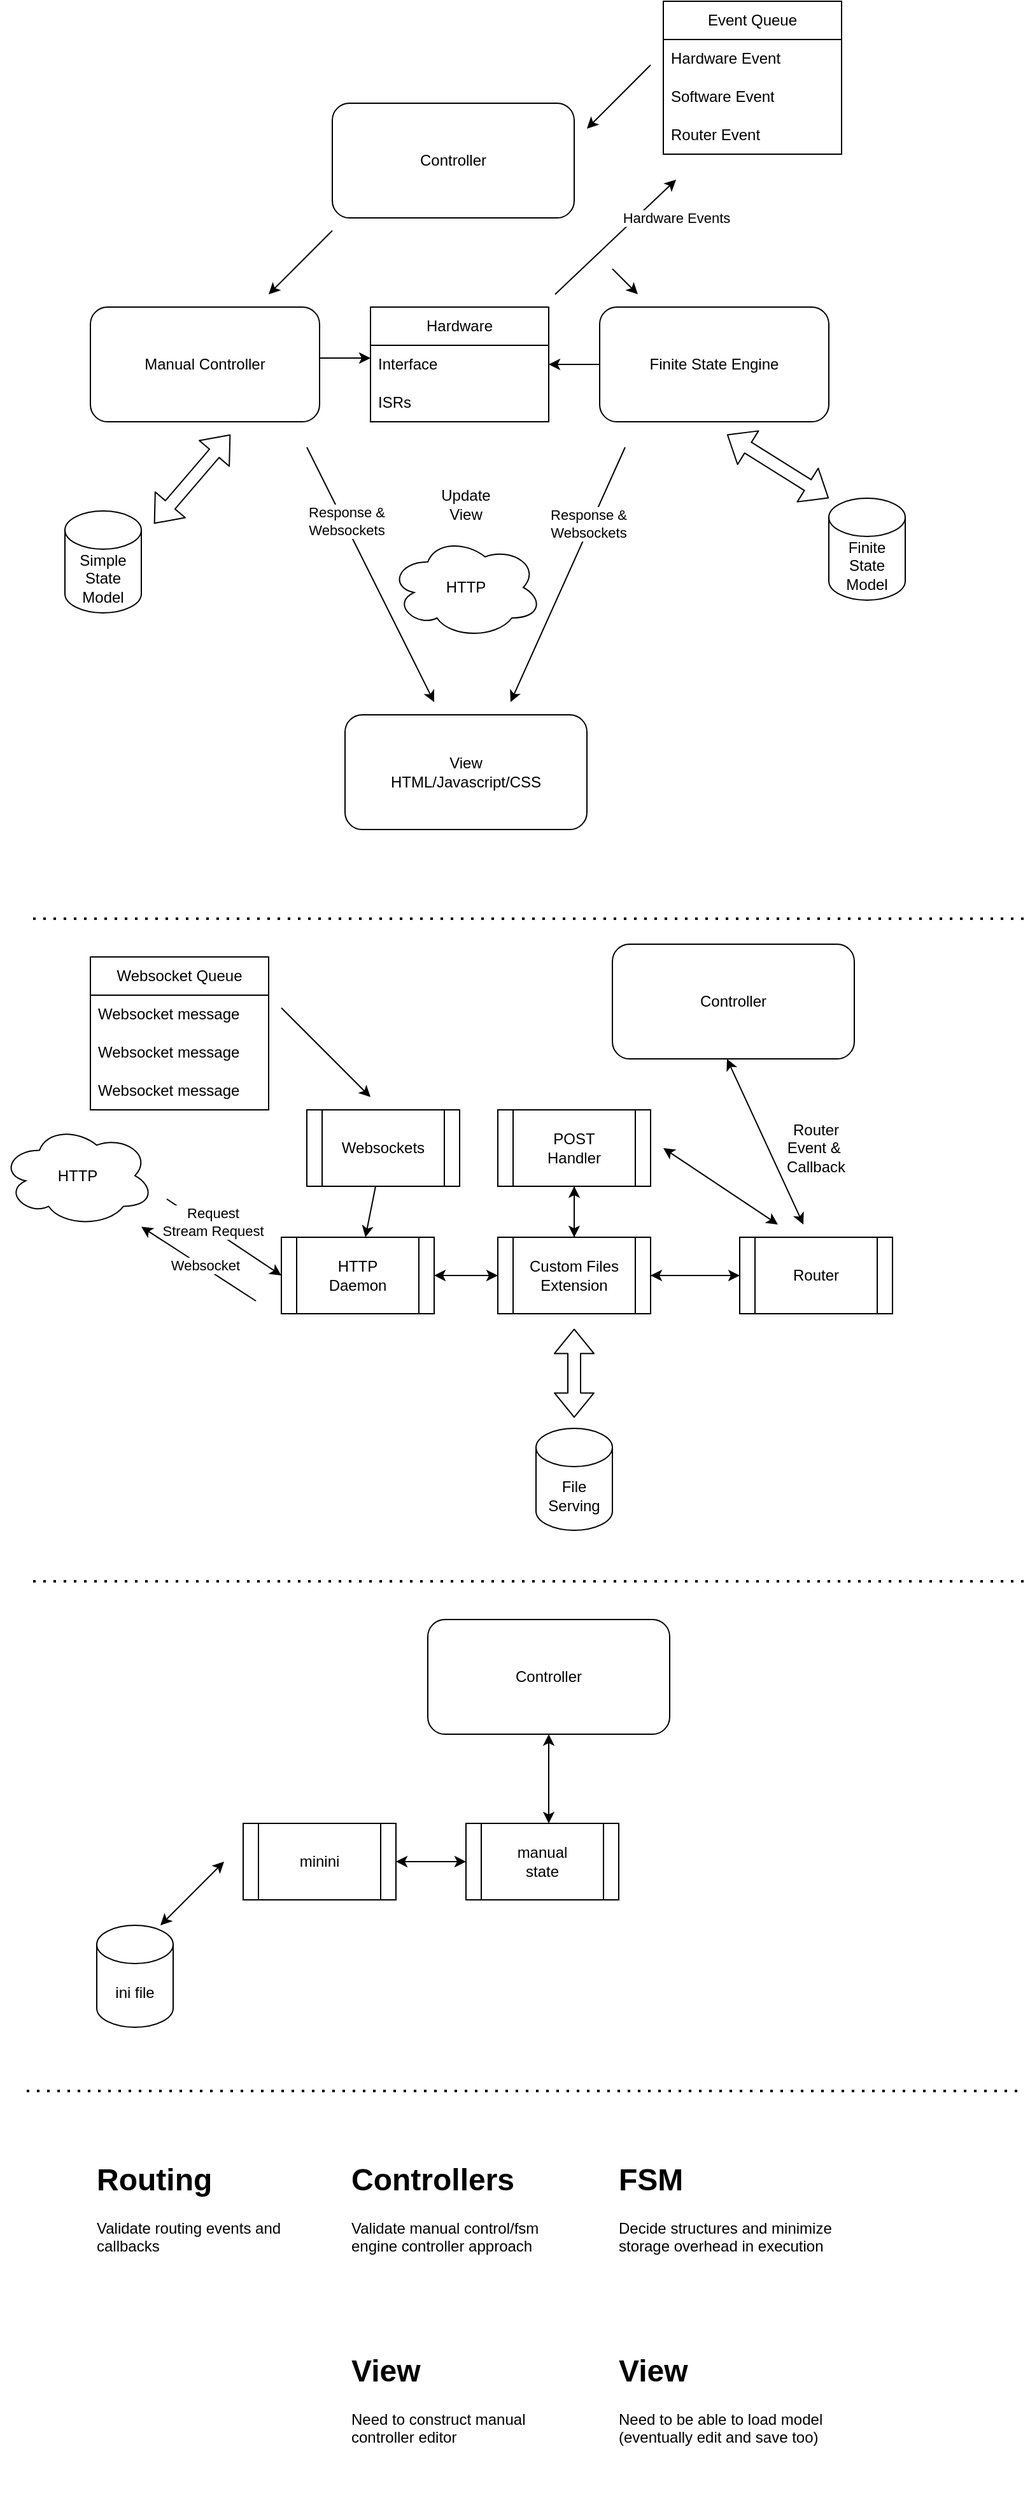 <mxfile>
    <diagram id="6FCfy9t11IPN9S4ZT2j2" name="Page-1">
        <mxGraphModel dx="1193" dy="975" grid="1" gridSize="10" guides="1" tooltips="1" connect="1" arrows="1" fold="1" page="1" pageScale="1" pageWidth="850" pageHeight="1100" math="0" shadow="0">
            <root>
                <mxCell id="0"/>
                <mxCell id="1" parent="0"/>
                <mxCell id="2" value="Controller" style="rounded=1;whiteSpace=wrap;html=1;" vertex="1" parent="1">
                    <mxGeometry x="270" y="120" width="190" height="90" as="geometry"/>
                </mxCell>
                <mxCell id="3" value="Finite State Engine" style="rounded=1;whiteSpace=wrap;html=1;" vertex="1" parent="1">
                    <mxGeometry x="480" y="280" width="180" height="90" as="geometry"/>
                </mxCell>
                <mxCell id="4" value="Manual Controller" style="rounded=1;whiteSpace=wrap;html=1;" vertex="1" parent="1">
                    <mxGeometry x="80" y="280" width="180" height="90" as="geometry"/>
                </mxCell>
                <mxCell id="5" value="Finite&lt;br&gt;State&lt;br&gt;Model" style="shape=cylinder3;whiteSpace=wrap;html=1;boundedLbl=1;backgroundOutline=1;size=15;" vertex="1" parent="1">
                    <mxGeometry x="660" y="430" width="60" height="80" as="geometry"/>
                </mxCell>
                <mxCell id="6" value="" style="shape=flexArrow;endArrow=classic;startArrow=classic;html=1;" edge="1" parent="1">
                    <mxGeometry width="100" height="100" relative="1" as="geometry">
                        <mxPoint x="660" y="430" as="sourcePoint"/>
                        <mxPoint x="580" y="380" as="targetPoint"/>
                    </mxGeometry>
                </mxCell>
                <mxCell id="7" value="Event Queue" style="swimlane;fontStyle=0;childLayout=stackLayout;horizontal=1;startSize=30;horizontalStack=0;resizeParent=1;resizeParentMax=0;resizeLast=0;collapsible=1;marginBottom=0;whiteSpace=wrap;html=1;" vertex="1" parent="1">
                    <mxGeometry x="530" y="40" width="140" height="120" as="geometry"/>
                </mxCell>
                <mxCell id="8" value="Hardware Event" style="text;strokeColor=none;fillColor=none;align=left;verticalAlign=middle;spacingLeft=4;spacingRight=4;overflow=hidden;points=[[0,0.5],[1,0.5]];portConstraint=eastwest;rotatable=0;whiteSpace=wrap;html=1;" vertex="1" parent="7">
                    <mxGeometry y="30" width="140" height="30" as="geometry"/>
                </mxCell>
                <mxCell id="9" value="Software Event" style="text;strokeColor=none;fillColor=none;align=left;verticalAlign=middle;spacingLeft=4;spacingRight=4;overflow=hidden;points=[[0,0.5],[1,0.5]];portConstraint=eastwest;rotatable=0;whiteSpace=wrap;html=1;" vertex="1" parent="7">
                    <mxGeometry y="60" width="140" height="30" as="geometry"/>
                </mxCell>
                <mxCell id="10" value="Router Event" style="text;strokeColor=none;fillColor=none;align=left;verticalAlign=middle;spacingLeft=4;spacingRight=4;overflow=hidden;points=[[0,0.5],[1,0.5]];portConstraint=eastwest;rotatable=0;whiteSpace=wrap;html=1;" vertex="1" parent="7">
                    <mxGeometry y="90" width="140" height="30" as="geometry"/>
                </mxCell>
                <mxCell id="11" value="" style="endArrow=classic;html=1;" edge="1" parent="1">
                    <mxGeometry width="50" height="50" relative="1" as="geometry">
                        <mxPoint x="520" y="90" as="sourcePoint"/>
                        <mxPoint x="470" y="140" as="targetPoint"/>
                    </mxGeometry>
                </mxCell>
                <mxCell id="12" value="Simple&lt;br&gt;State&lt;br&gt;Model" style="shape=cylinder3;whiteSpace=wrap;html=1;boundedLbl=1;backgroundOutline=1;size=15;" vertex="1" parent="1">
                    <mxGeometry x="60" y="440" width="60" height="80" as="geometry"/>
                </mxCell>
                <mxCell id="13" value="" style="shape=flexArrow;endArrow=classic;startArrow=classic;html=1;" edge="1" parent="1">
                    <mxGeometry width="100" height="100" relative="1" as="geometry">
                        <mxPoint x="130" y="450" as="sourcePoint"/>
                        <mxPoint x="190" y="380" as="targetPoint"/>
                    </mxGeometry>
                </mxCell>
                <mxCell id="14" value="View&lt;br&gt;HTML/Javascript/CSS" style="rounded=1;whiteSpace=wrap;html=1;" vertex="1" parent="1">
                    <mxGeometry x="280" y="600" width="190" height="90" as="geometry"/>
                </mxCell>
                <mxCell id="15" value="" style="endArrow=classic;html=1;" edge="1" parent="1">
                    <mxGeometry width="50" height="50" relative="1" as="geometry">
                        <mxPoint x="250" y="390" as="sourcePoint"/>
                        <mxPoint x="350" y="590" as="targetPoint"/>
                    </mxGeometry>
                </mxCell>
                <mxCell id="24" value="Response &amp;amp;&lt;br&gt;Websockets" style="edgeLabel;html=1;align=center;verticalAlign=middle;resizable=0;points=[];" vertex="1" connectable="0" parent="15">
                    <mxGeometry x="-0.416" y="2" relative="1" as="geometry">
                        <mxPoint as="offset"/>
                    </mxGeometry>
                </mxCell>
                <mxCell id="16" value="Update View" style="text;html=1;strokeColor=none;fillColor=none;align=center;verticalAlign=middle;whiteSpace=wrap;rounded=0;" vertex="1" parent="1">
                    <mxGeometry x="345" y="420" width="60" height="30" as="geometry"/>
                </mxCell>
                <mxCell id="18" value="" style="endArrow=classic;html=1;" edge="1" parent="1">
                    <mxGeometry width="50" height="50" relative="1" as="geometry">
                        <mxPoint x="500" y="390" as="sourcePoint"/>
                        <mxPoint x="410" y="590" as="targetPoint"/>
                    </mxGeometry>
                </mxCell>
                <mxCell id="25" value="Response &amp;amp;&lt;br&gt;Websockets" style="edgeLabel;html=1;align=center;verticalAlign=middle;resizable=0;points=[];" vertex="1" connectable="0" parent="18">
                    <mxGeometry x="-0.364" y="-2" relative="1" as="geometry">
                        <mxPoint x="1" y="-3" as="offset"/>
                    </mxGeometry>
                </mxCell>
                <mxCell id="20" value="HTTP" style="ellipse;shape=cloud;whiteSpace=wrap;html=1;" vertex="1" parent="1">
                    <mxGeometry x="315" y="460" width="120" height="80" as="geometry"/>
                </mxCell>
                <mxCell id="26" value="Hardware" style="swimlane;fontStyle=0;childLayout=stackLayout;horizontal=1;startSize=30;horizontalStack=0;resizeParent=1;resizeParentMax=0;resizeLast=0;collapsible=1;marginBottom=0;whiteSpace=wrap;html=1;" vertex="1" parent="1">
                    <mxGeometry x="300" y="280" width="140" height="90" as="geometry"/>
                </mxCell>
                <mxCell id="27" value="Interface" style="text;strokeColor=none;fillColor=none;align=left;verticalAlign=middle;spacingLeft=4;spacingRight=4;overflow=hidden;points=[[0,0.5],[1,0.5]];portConstraint=eastwest;rotatable=0;whiteSpace=wrap;html=1;" vertex="1" parent="26">
                    <mxGeometry y="30" width="140" height="30" as="geometry"/>
                </mxCell>
                <mxCell id="28" value="ISRs" style="text;strokeColor=none;fillColor=none;align=left;verticalAlign=middle;spacingLeft=4;spacingRight=4;overflow=hidden;points=[[0,0.5],[1,0.5]];portConstraint=eastwest;rotatable=0;whiteSpace=wrap;html=1;" vertex="1" parent="26">
                    <mxGeometry y="60" width="140" height="30" as="geometry"/>
                </mxCell>
                <mxCell id="30" value="" style="endArrow=classic;html=1;" edge="1" parent="1">
                    <mxGeometry width="50" height="50" relative="1" as="geometry">
                        <mxPoint x="445" y="270" as="sourcePoint"/>
                        <mxPoint x="540" y="180" as="targetPoint"/>
                    </mxGeometry>
                </mxCell>
                <mxCell id="31" value="Hardware Events" style="edgeLabel;html=1;align=center;verticalAlign=middle;resizable=0;points=[];" vertex="1" connectable="0" parent="30">
                    <mxGeometry x="0.025" y="4" relative="1" as="geometry">
                        <mxPoint x="49" y="-11" as="offset"/>
                    </mxGeometry>
                </mxCell>
                <mxCell id="34" value="" style="endArrow=classic;html=1;" edge="1" parent="1">
                    <mxGeometry width="50" height="50" relative="1" as="geometry">
                        <mxPoint x="260" y="320" as="sourcePoint"/>
                        <mxPoint x="300" y="320" as="targetPoint"/>
                    </mxGeometry>
                </mxCell>
                <mxCell id="36" value="" style="endArrow=classic;html=1;exitX=0;exitY=0.5;exitDx=0;exitDy=0;entryX=1;entryY=0.5;entryDx=0;entryDy=0;" edge="1" parent="1" source="3" target="27">
                    <mxGeometry width="50" height="50" relative="1" as="geometry">
                        <mxPoint x="370" y="350" as="sourcePoint"/>
                        <mxPoint x="420" y="300" as="targetPoint"/>
                    </mxGeometry>
                </mxCell>
                <mxCell id="37" value="" style="endArrow=classic;html=1;" edge="1" parent="1">
                    <mxGeometry width="50" height="50" relative="1" as="geometry">
                        <mxPoint x="270" y="220" as="sourcePoint"/>
                        <mxPoint x="220" y="270" as="targetPoint"/>
                    </mxGeometry>
                </mxCell>
                <mxCell id="39" value="" style="endArrow=classic;html=1;" edge="1" parent="1">
                    <mxGeometry width="50" height="50" relative="1" as="geometry">
                        <mxPoint x="490" y="250" as="sourcePoint"/>
                        <mxPoint x="510" y="270" as="targetPoint"/>
                    </mxGeometry>
                </mxCell>
                <mxCell id="41" value="" style="endArrow=none;dashed=1;html=1;dashPattern=1 3;strokeWidth=2;" edge="1" parent="1">
                    <mxGeometry width="50" height="50" relative="1" as="geometry">
                        <mxPoint x="35" y="760" as="sourcePoint"/>
                        <mxPoint x="815" y="760" as="targetPoint"/>
                    </mxGeometry>
                </mxCell>
                <mxCell id="42" value="HTTP" style="ellipse;shape=cloud;whiteSpace=wrap;html=1;" vertex="1" parent="1">
                    <mxGeometry x="10" y="921.72" width="120" height="80" as="geometry"/>
                </mxCell>
                <mxCell id="65" style="edgeStyle=none;html=1;entryX=1;entryY=0.5;entryDx=0;entryDy=0;" edge="1" parent="1" source="43" target="46">
                    <mxGeometry relative="1" as="geometry"/>
                </mxCell>
                <mxCell id="43" value="Router" style="shape=process;whiteSpace=wrap;html=1;backgroundOutline=1;" vertex="1" parent="1">
                    <mxGeometry x="590" y="1010" width="120" height="60" as="geometry"/>
                </mxCell>
                <mxCell id="44" value="File&lt;br&gt;Serving" style="shape=cylinder3;whiteSpace=wrap;html=1;boundedLbl=1;backgroundOutline=1;size=15;" vertex="1" parent="1">
                    <mxGeometry x="430" y="1160" width="60" height="80" as="geometry"/>
                </mxCell>
                <mxCell id="45" value="Request&lt;br&gt;Stream Request" style="endArrow=classic;html=1;entryX=0;entryY=0.5;entryDx=0;entryDy=0;" edge="1" parent="1" target="49">
                    <mxGeometry x="-0.269" y="5" width="50" height="50" relative="1" as="geometry">
                        <mxPoint x="140" y="980" as="sourcePoint"/>
                        <mxPoint x="218" y="1033" as="targetPoint"/>
                        <Array as="points">
                            <mxPoint x="170" y="1000"/>
                        </Array>
                        <mxPoint as="offset"/>
                    </mxGeometry>
                </mxCell>
                <mxCell id="59" value="" style="edgeStyle=none;html=1;" edge="1" parent="1" source="46" target="49">
                    <mxGeometry relative="1" as="geometry"/>
                </mxCell>
                <mxCell id="63" value="" style="edgeStyle=none;html=1;" edge="1" parent="1" source="46" target="43">
                    <mxGeometry relative="1" as="geometry"/>
                </mxCell>
                <mxCell id="67" value="" style="edgeStyle=none;html=1;" edge="1" parent="1" source="46" target="66">
                    <mxGeometry relative="1" as="geometry"/>
                </mxCell>
                <mxCell id="46" value="Custom Files&lt;br&gt;Extension" style="shape=process;whiteSpace=wrap;html=1;backgroundOutline=1;" vertex="1" parent="1">
                    <mxGeometry x="400" y="1010" width="120" height="60" as="geometry"/>
                </mxCell>
                <mxCell id="47" value="" style="shape=flexArrow;endArrow=classic;startArrow=classic;html=1;" edge="1" parent="1">
                    <mxGeometry width="100" height="100" relative="1" as="geometry">
                        <mxPoint x="460" y="1151.72" as="sourcePoint"/>
                        <mxPoint x="460" y="1081.72" as="targetPoint"/>
                    </mxGeometry>
                </mxCell>
                <mxCell id="55" value="" style="edgeStyle=none;html=1;" edge="1" parent="1" source="48" target="49">
                    <mxGeometry relative="1" as="geometry"/>
                </mxCell>
                <mxCell id="48" value="Websockets" style="shape=process;whiteSpace=wrap;html=1;backgroundOutline=1;" vertex="1" parent="1">
                    <mxGeometry x="250" y="910" width="120" height="60" as="geometry"/>
                </mxCell>
                <mxCell id="58" value="" style="edgeStyle=none;html=1;" edge="1" parent="1" source="49" target="46">
                    <mxGeometry relative="1" as="geometry"/>
                </mxCell>
                <mxCell id="49" value="HTTP&lt;br&gt;Daemon" style="shape=process;whiteSpace=wrap;html=1;backgroundOutline=1;" vertex="1" parent="1">
                    <mxGeometry x="230" y="1010" width="120" height="60" as="geometry"/>
                </mxCell>
                <mxCell id="50" value="Websocket Queue" style="swimlane;fontStyle=0;childLayout=stackLayout;horizontal=1;startSize=30;horizontalStack=0;resizeParent=1;resizeParentMax=0;resizeLast=0;collapsible=1;marginBottom=0;whiteSpace=wrap;html=1;" vertex="1" parent="1">
                    <mxGeometry x="80" y="790" width="140" height="120" as="geometry"/>
                </mxCell>
                <mxCell id="51" value="Websocket message" style="text;strokeColor=none;fillColor=none;align=left;verticalAlign=middle;spacingLeft=4;spacingRight=4;overflow=hidden;points=[[0,0.5],[1,0.5]];portConstraint=eastwest;rotatable=0;whiteSpace=wrap;html=1;" vertex="1" parent="50">
                    <mxGeometry y="30" width="140" height="30" as="geometry"/>
                </mxCell>
                <mxCell id="52" value="Websocket message" style="text;strokeColor=none;fillColor=none;align=left;verticalAlign=middle;spacingLeft=4;spacingRight=4;overflow=hidden;points=[[0,0.5],[1,0.5]];portConstraint=eastwest;rotatable=0;whiteSpace=wrap;html=1;" vertex="1" parent="50">
                    <mxGeometry y="60" width="140" height="30" as="geometry"/>
                </mxCell>
                <mxCell id="53" value="Websocket message" style="text;strokeColor=none;fillColor=none;align=left;verticalAlign=middle;spacingLeft=4;spacingRight=4;overflow=hidden;points=[[0,0.5],[1,0.5]];portConstraint=eastwest;rotatable=0;whiteSpace=wrap;html=1;" vertex="1" parent="50">
                    <mxGeometry y="90" width="140" height="30" as="geometry"/>
                </mxCell>
                <mxCell id="54" value="" style="endArrow=classic;html=1;" edge="1" parent="1">
                    <mxGeometry width="50" height="50" relative="1" as="geometry">
                        <mxPoint x="230" y="830" as="sourcePoint"/>
                        <mxPoint x="300" y="900" as="targetPoint"/>
                    </mxGeometry>
                </mxCell>
                <mxCell id="61" value="" style="endArrow=classic;html=1;" edge="1" parent="1">
                    <mxGeometry width="50" height="50" relative="1" as="geometry">
                        <mxPoint x="210" y="1060" as="sourcePoint"/>
                        <mxPoint x="120" y="1001.72" as="targetPoint"/>
                    </mxGeometry>
                </mxCell>
                <mxCell id="62" value="Websocket" style="edgeLabel;html=1;align=center;verticalAlign=middle;resizable=0;points=[];" vertex="1" connectable="0" parent="61">
                    <mxGeometry x="0.39" y="-1" relative="1" as="geometry">
                        <mxPoint x="22" y="13" as="offset"/>
                    </mxGeometry>
                </mxCell>
                <mxCell id="69" style="edgeStyle=none;html=1;" edge="1" parent="1" source="66">
                    <mxGeometry relative="1" as="geometry">
                        <mxPoint x="460" y="1010" as="targetPoint"/>
                    </mxGeometry>
                </mxCell>
                <mxCell id="66" value="POST&lt;br&gt;Handler" style="shape=process;whiteSpace=wrap;html=1;backgroundOutline=1;" vertex="1" parent="1">
                    <mxGeometry x="400" y="910" width="120" height="60" as="geometry"/>
                </mxCell>
                <mxCell id="75" value="&lt;font color=&quot;#000000&quot;&gt;Router Event &amp;amp;&amp;nbsp;&lt;br&gt;Callback&lt;br&gt;&lt;/font&gt;" style="text;html=1;strokeColor=none;fillColor=none;align=center;verticalAlign=middle;whiteSpace=wrap;rounded=0;fontColor=#FF0000;" vertex="1" parent="1">
                    <mxGeometry x="620" y="925" width="60" height="30" as="geometry"/>
                </mxCell>
                <mxCell id="80" style="edgeStyle=none;html=1;startArrow=classic;startFill=1;" edge="1" parent="1">
                    <mxGeometry relative="1" as="geometry">
                        <mxPoint x="530" y="940" as="targetPoint"/>
                        <mxPoint x="620" y="1000" as="sourcePoint"/>
                    </mxGeometry>
                </mxCell>
                <mxCell id="82" value="" style="endArrow=none;dashed=1;html=1;dashPattern=1 3;strokeWidth=2;" edge="1" parent="1">
                    <mxGeometry width="50" height="50" relative="1" as="geometry">
                        <mxPoint x="35" y="1280" as="sourcePoint"/>
                        <mxPoint x="815" y="1280" as="targetPoint"/>
                    </mxGeometry>
                </mxCell>
                <mxCell id="83" value="ini file" style="shape=cylinder3;whiteSpace=wrap;html=1;boundedLbl=1;backgroundOutline=1;size=15;" vertex="1" parent="1">
                    <mxGeometry x="85" y="1550" width="60" height="80" as="geometry"/>
                </mxCell>
                <mxCell id="87" value="" style="edgeStyle=none;html=1;fontColor=#000000;startArrow=classic;startFill=1;" edge="1" parent="1" source="84" target="85">
                    <mxGeometry relative="1" as="geometry"/>
                </mxCell>
                <mxCell id="84" value="minini" style="shape=process;whiteSpace=wrap;html=1;backgroundOutline=1;fontColor=#000000;" vertex="1" parent="1">
                    <mxGeometry x="200" y="1470" width="120" height="60" as="geometry"/>
                </mxCell>
                <mxCell id="85" value="manual&lt;br&gt;state" style="shape=process;whiteSpace=wrap;html=1;backgroundOutline=1;fontColor=#000000;" vertex="1" parent="1">
                    <mxGeometry x="375" y="1470" width="120" height="60" as="geometry"/>
                </mxCell>
                <mxCell id="86" value="" style="endArrow=classic;startArrow=classic;html=1;fontColor=#000000;" edge="1" parent="1">
                    <mxGeometry width="50" height="50" relative="1" as="geometry">
                        <mxPoint x="135" y="1550" as="sourcePoint"/>
                        <mxPoint x="185" y="1500" as="targetPoint"/>
                    </mxGeometry>
                </mxCell>
                <mxCell id="89" value="Controller" style="rounded=1;whiteSpace=wrap;html=1;" vertex="1" parent="1">
                    <mxGeometry x="345" y="1310" width="190" height="90" as="geometry"/>
                </mxCell>
                <mxCell id="90" value="" style="endArrow=classic;startArrow=classic;html=1;fontColor=#000000;entryX=0.5;entryY=1;entryDx=0;entryDy=0;" edge="1" parent="1" target="89">
                    <mxGeometry width="50" height="50" relative="1" as="geometry">
                        <mxPoint x="440" y="1470" as="sourcePoint"/>
                        <mxPoint x="490" y="1420" as="targetPoint"/>
                    </mxGeometry>
                </mxCell>
                <mxCell id="91" value="" style="endArrow=none;dashed=1;html=1;dashPattern=1 3;strokeWidth=2;" edge="1" parent="1">
                    <mxGeometry width="50" height="50" relative="1" as="geometry">
                        <mxPoint x="30" y="1680" as="sourcePoint"/>
                        <mxPoint x="810" y="1680" as="targetPoint"/>
                    </mxGeometry>
                </mxCell>
                <mxCell id="92" value="Controller" style="rounded=1;whiteSpace=wrap;html=1;" vertex="1" parent="1">
                    <mxGeometry x="490" y="780" width="190" height="90" as="geometry"/>
                </mxCell>
                <mxCell id="93" style="edgeStyle=none;html=1;startArrow=classic;startFill=1;" edge="1" parent="1">
                    <mxGeometry relative="1" as="geometry">
                        <mxPoint x="580" y="870" as="targetPoint"/>
                        <mxPoint x="640" y="1000" as="sourcePoint"/>
                    </mxGeometry>
                </mxCell>
                <mxCell id="96" value="&lt;h1&gt;Routing&lt;/h1&gt;&lt;div&gt;Validate routing events and callbacks&lt;/div&gt;" style="text;html=1;strokeColor=none;fillColor=none;spacing=5;spacingTop=-20;whiteSpace=wrap;overflow=hidden;rounded=0;fontColor=#000000;" vertex="1" parent="1">
                    <mxGeometry x="80" y="1730" width="190" height="120" as="geometry"/>
                </mxCell>
                <mxCell id="97" value="&lt;h1&gt;Controllers&lt;/h1&gt;&lt;div&gt;Validate manual control/fsm engine controller approach&lt;/div&gt;" style="text;html=1;strokeColor=none;fillColor=none;spacing=5;spacingTop=-20;whiteSpace=wrap;overflow=hidden;rounded=0;fontColor=#000000;" vertex="1" parent="1">
                    <mxGeometry x="280" y="1730" width="190" height="120" as="geometry"/>
                </mxCell>
                <mxCell id="98" value="&lt;h1&gt;FSM&lt;/h1&gt;&lt;div&gt;Decide structures and minimize storage overhead in execution&lt;/div&gt;" style="text;html=1;strokeColor=none;fillColor=none;spacing=5;spacingTop=-20;whiteSpace=wrap;overflow=hidden;rounded=0;fontColor=#000000;" vertex="1" parent="1">
                    <mxGeometry x="490" y="1730" width="190" height="120" as="geometry"/>
                </mxCell>
                <mxCell id="99" value="&lt;h1&gt;View&lt;/h1&gt;&lt;div&gt;Need to construct manual controller editor&lt;/div&gt;" style="text;html=1;strokeColor=none;fillColor=none;spacing=5;spacingTop=-20;whiteSpace=wrap;overflow=hidden;rounded=0;fontColor=#000000;" vertex="1" parent="1">
                    <mxGeometry x="280" y="1880" width="190" height="120" as="geometry"/>
                </mxCell>
                <mxCell id="100" value="&lt;h1&gt;View&lt;/h1&gt;&lt;div&gt;Need to be able to load model (eventually edit and save too)&lt;/div&gt;" style="text;html=1;strokeColor=none;fillColor=none;spacing=5;spacingTop=-20;whiteSpace=wrap;overflow=hidden;rounded=0;fontColor=#000000;" vertex="1" parent="1">
                    <mxGeometry x="490" y="1880" width="190" height="120" as="geometry"/>
                </mxCell>
            </root>
        </mxGraphModel>
    </diagram>
</mxfile>